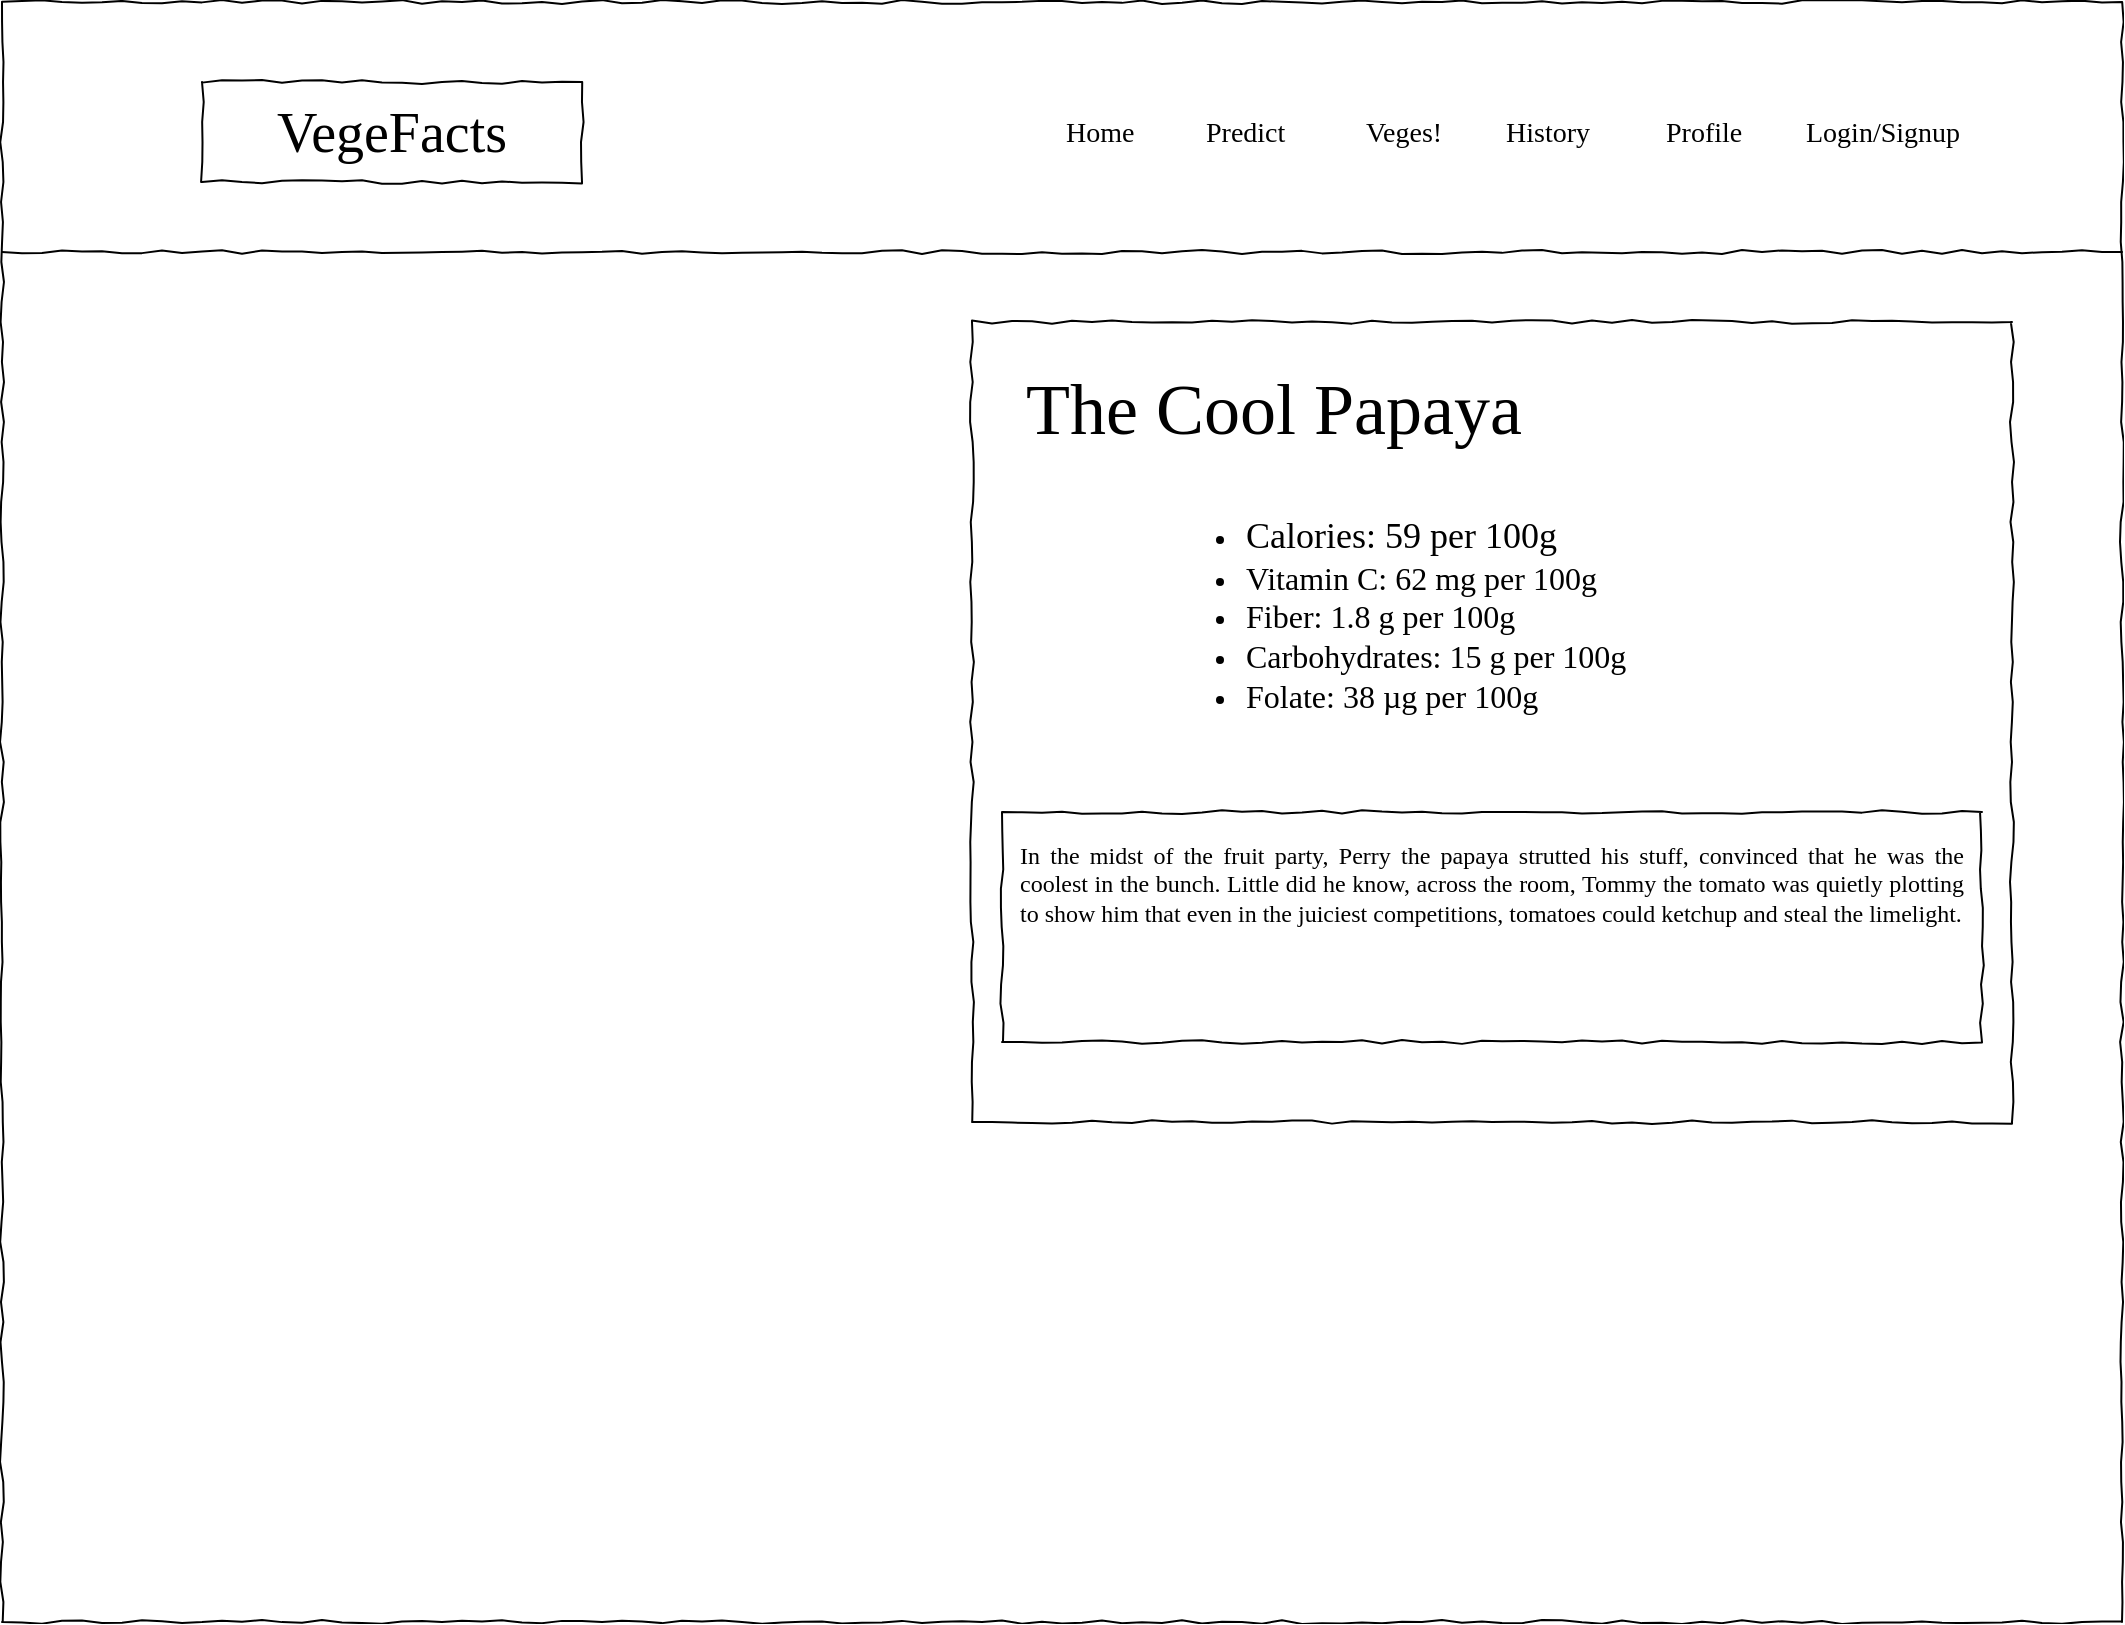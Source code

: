 <mxfile version="23.1.1" type="gitlab">
  <diagram name="Page-1" id="03018318-947c-dd8e-b7a3-06fadd420f32">
    <mxGraphModel dx="1242" dy="819" grid="1" gridSize="10" guides="1" tooltips="1" connect="1" arrows="1" fold="1" page="1" pageScale="1" pageWidth="1100" pageHeight="850" background="none" math="0" shadow="0">
      <root>
        <mxCell id="0" />
        <mxCell id="1" parent="0" />
        <mxCell id="677b7b8949515195-1" value="" style="whiteSpace=wrap;html=1;rounded=0;shadow=0;labelBackgroundColor=none;strokeColor=#000000;strokeWidth=1;fillColor=none;fontFamily=Verdana;fontSize=12;fontColor=#000000;align=center;comic=1;" parent="1" vertex="1">
          <mxGeometry x="20" y="20" width="1060" height="810" as="geometry" />
        </mxCell>
        <mxCell id="677b7b8949515195-9" value="" style="line;strokeWidth=1;html=1;rounded=0;shadow=0;labelBackgroundColor=none;fillColor=none;fontFamily=Verdana;fontSize=14;fontColor=#000000;align=center;comic=1;" parent="1" vertex="1">
          <mxGeometry x="20" y="140" width="1060" height="10" as="geometry" />
        </mxCell>
        <mxCell id="677b7b8949515195-15" value="&lt;div style=&quot;text-align: justify&quot;&gt;In the midst of the fruit party, Perry the papaya strutted his stuff, convinced that he was the coolest in the bunch. Little did he know, across the room, Tommy the tomato was quietly plotting to show him that even in the juiciest competitions, tomatoes could ketchup and steal the limelight.&lt;br&gt;&lt;/div&gt;" style="whiteSpace=wrap;html=1;rounded=0;shadow=0;labelBackgroundColor=none;strokeWidth=1;fillColor=none;fontFamily=Verdana;fontSize=12;align=center;verticalAlign=top;spacing=10;comic=1;" parent="1" vertex="1">
          <mxGeometry x="520" y="425" width="490" height="115" as="geometry" />
        </mxCell>
        <mxCell id="677b7b8949515195-25" value="" style="whiteSpace=wrap;html=1;rounded=0;shadow=0;labelBackgroundColor=none;strokeWidth=1;fillColor=none;fontFamily=Verdana;fontSize=12;align=center;comic=1;" parent="1" vertex="1">
          <mxGeometry x="505" y="180" width="520" height="400" as="geometry" />
        </mxCell>
        <mxCell id="677b7b8949515195-44" value="&lt;font style=&quot;font-size: 36px;&quot;&gt;The Cool Papaya&lt;/font&gt;" style="text;html=1;points=[];align=left;verticalAlign=top;spacingTop=-4;fontSize=14;fontFamily=Verdana" parent="1" vertex="1">
          <mxGeometry x="530" y="200" width="320" height="60" as="geometry" />
        </mxCell>
        <mxCell id="677b7b8949515195-45" value="&lt;ul&gt;&lt;li&gt;&lt;font style=&quot;font-size: 18px;&quot;&gt;&lt;span style=&quot;background-color: initial;&quot;&gt;Calories: 59 per 100g&lt;/span&gt;&lt;br&gt;&lt;/font&gt;&lt;/li&gt;&lt;li&gt;&lt;font size=&quot;3&quot;&gt;Vitamin C: 62 mg per 100g&lt;/font&gt;&lt;/li&gt;&lt;li&gt;&lt;font size=&quot;3&quot;&gt;Fiber: 1.8 g per 100g&lt;/font&gt;&lt;/li&gt;&lt;li&gt;&lt;font size=&quot;3&quot;&gt;Carbohydrates: 15 g per 100g&lt;/font&gt;&lt;/li&gt;&lt;li&gt;&lt;font size=&quot;3&quot;&gt;Folate: 38 µg per 100g&lt;/font&gt;&lt;br&gt;&lt;/li&gt;&lt;/ul&gt;" style="text;html=1;points=[];align=left;verticalAlign=top;spacingTop=-4;fontSize=14;fontFamily=Verdana" parent="1" vertex="1">
          <mxGeometry x="600" y="260" width="230" height="130" as="geometry" />
        </mxCell>
        <mxCell id="DCylbKWUlOBz5tCcZnfB-1" value="VegeFacts" style="whiteSpace=wrap;html=1;rounded=0;shadow=0;labelBackgroundColor=none;strokeWidth=1;fontFamily=Verdana;fontSize=28;align=center;comic=1;" vertex="1" parent="1">
          <mxGeometry x="120" y="60" width="190" height="50" as="geometry" />
        </mxCell>
        <mxCell id="DCylbKWUlOBz5tCcZnfB-2" value="Home" style="text;html=1;points=[];align=left;verticalAlign=top;spacingTop=-4;fontSize=14;fontFamily=Verdana" vertex="1" parent="1">
          <mxGeometry x="550" y="75" width="60" height="20" as="geometry" />
        </mxCell>
        <mxCell id="DCylbKWUlOBz5tCcZnfB-3" value="Predict" style="text;html=1;points=[];align=left;verticalAlign=top;spacingTop=-4;fontSize=14;fontFamily=Verdana" vertex="1" parent="1">
          <mxGeometry x="620" y="75" width="60" height="20" as="geometry" />
        </mxCell>
        <mxCell id="DCylbKWUlOBz5tCcZnfB-4" value="Veges!" style="text;html=1;points=[];align=left;verticalAlign=top;spacingTop=-4;fontSize=14;fontFamily=Verdana" vertex="1" parent="1">
          <mxGeometry x="700" y="75" width="60" height="20" as="geometry" />
        </mxCell>
        <mxCell id="DCylbKWUlOBz5tCcZnfB-5" value="History" style="text;html=1;points=[];align=left;verticalAlign=top;spacingTop=-4;fontSize=14;fontFamily=Verdana" vertex="1" parent="1">
          <mxGeometry x="770" y="75" width="60" height="20" as="geometry" />
        </mxCell>
        <mxCell id="DCylbKWUlOBz5tCcZnfB-6" value="Profile" style="text;html=1;points=[];align=left;verticalAlign=top;spacingTop=-4;fontSize=14;fontFamily=Verdana" vertex="1" parent="1">
          <mxGeometry x="850" y="75" width="60" height="20" as="geometry" />
        </mxCell>
        <mxCell id="DCylbKWUlOBz5tCcZnfB-7" value="Login/Signup" style="text;html=1;points=[];align=left;verticalAlign=top;spacingTop=-4;fontSize=14;fontFamily=Verdana" vertex="1" parent="1">
          <mxGeometry x="920" y="75" width="60" height="20" as="geometry" />
        </mxCell>
        <mxCell id="DCylbKWUlOBz5tCcZnfB-8" value="" style="shape=image;verticalLabelPosition=bottom;labelBackgroundColor=default;verticalAlign=top;aspect=fixed;imageAspect=0;image=https://t4.ftcdn.net/jpg/01/62/70/39/360_F_162703929_U1uULP928ZZeubOjcxOhE5nTgaB60IHL.jpg;" vertex="1" parent="1">
          <mxGeometry x="110" y="180" width="360" height="360" as="geometry" />
        </mxCell>
      </root>
    </mxGraphModel>
  </diagram>
</mxfile>
